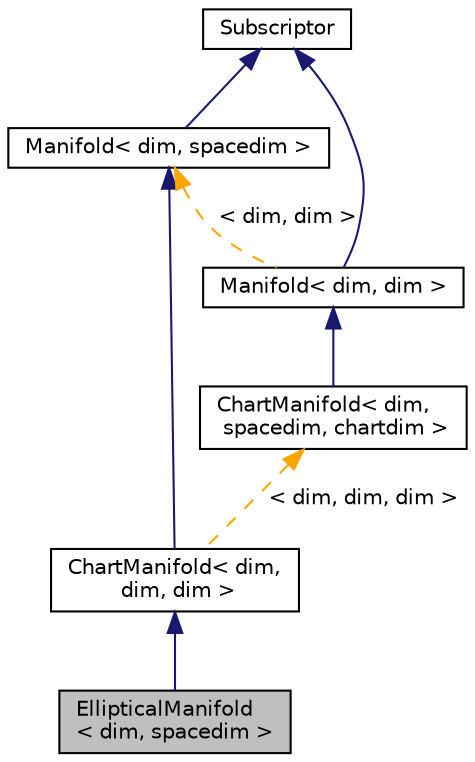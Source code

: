 digraph "EllipticalManifold&lt; dim, spacedim &gt;"
{
 // LATEX_PDF_SIZE
  edge [fontname="Helvetica",fontsize="10",labelfontname="Helvetica",labelfontsize="10"];
  node [fontname="Helvetica",fontsize="10",shape=record];
  Node1 [label="EllipticalManifold\l\< dim, spacedim \>",height=0.2,width=0.4,color="black", fillcolor="grey75", style="filled", fontcolor="black",tooltip=" "];
  Node2 -> Node1 [dir="back",color="midnightblue",fontsize="10",style="solid",fontname="Helvetica"];
  Node2 [label="ChartManifold\< dim,\l dim, dim \>",height=0.2,width=0.4,color="black", fillcolor="white", style="filled",URL="$classChartManifold.html",tooltip=" "];
  Node3 -> Node2 [dir="back",color="midnightblue",fontsize="10",style="solid",fontname="Helvetica"];
  Node3 [label="Manifold\< dim, spacedim \>",height=0.2,width=0.4,color="black", fillcolor="white", style="filled",URL="$classManifold.html",tooltip=" "];
  Node4 -> Node3 [dir="back",color="midnightblue",fontsize="10",style="solid",fontname="Helvetica"];
  Node4 [label="Subscriptor",height=0.2,width=0.4,color="black", fillcolor="white", style="filled",URL="$classSubscriptor.html",tooltip=" "];
  Node5 -> Node2 [dir="back",color="orange",fontsize="10",style="dashed",label=" \< dim, dim, dim \>" ,fontname="Helvetica"];
  Node5 [label="ChartManifold\< dim,\l spacedim, chartdim \>",height=0.2,width=0.4,color="black", fillcolor="white", style="filled",URL="$classChartManifold.html",tooltip=" "];
  Node6 -> Node5 [dir="back",color="midnightblue",fontsize="10",style="solid",fontname="Helvetica"];
  Node6 [label="Manifold\< dim, dim \>",height=0.2,width=0.4,color="black", fillcolor="white", style="filled",URL="$classManifold.html",tooltip=" "];
  Node4 -> Node6 [dir="back",color="midnightblue",fontsize="10",style="solid",fontname="Helvetica"];
  Node3 -> Node6 [dir="back",color="orange",fontsize="10",style="dashed",label=" \< dim, dim \>" ,fontname="Helvetica"];
}
